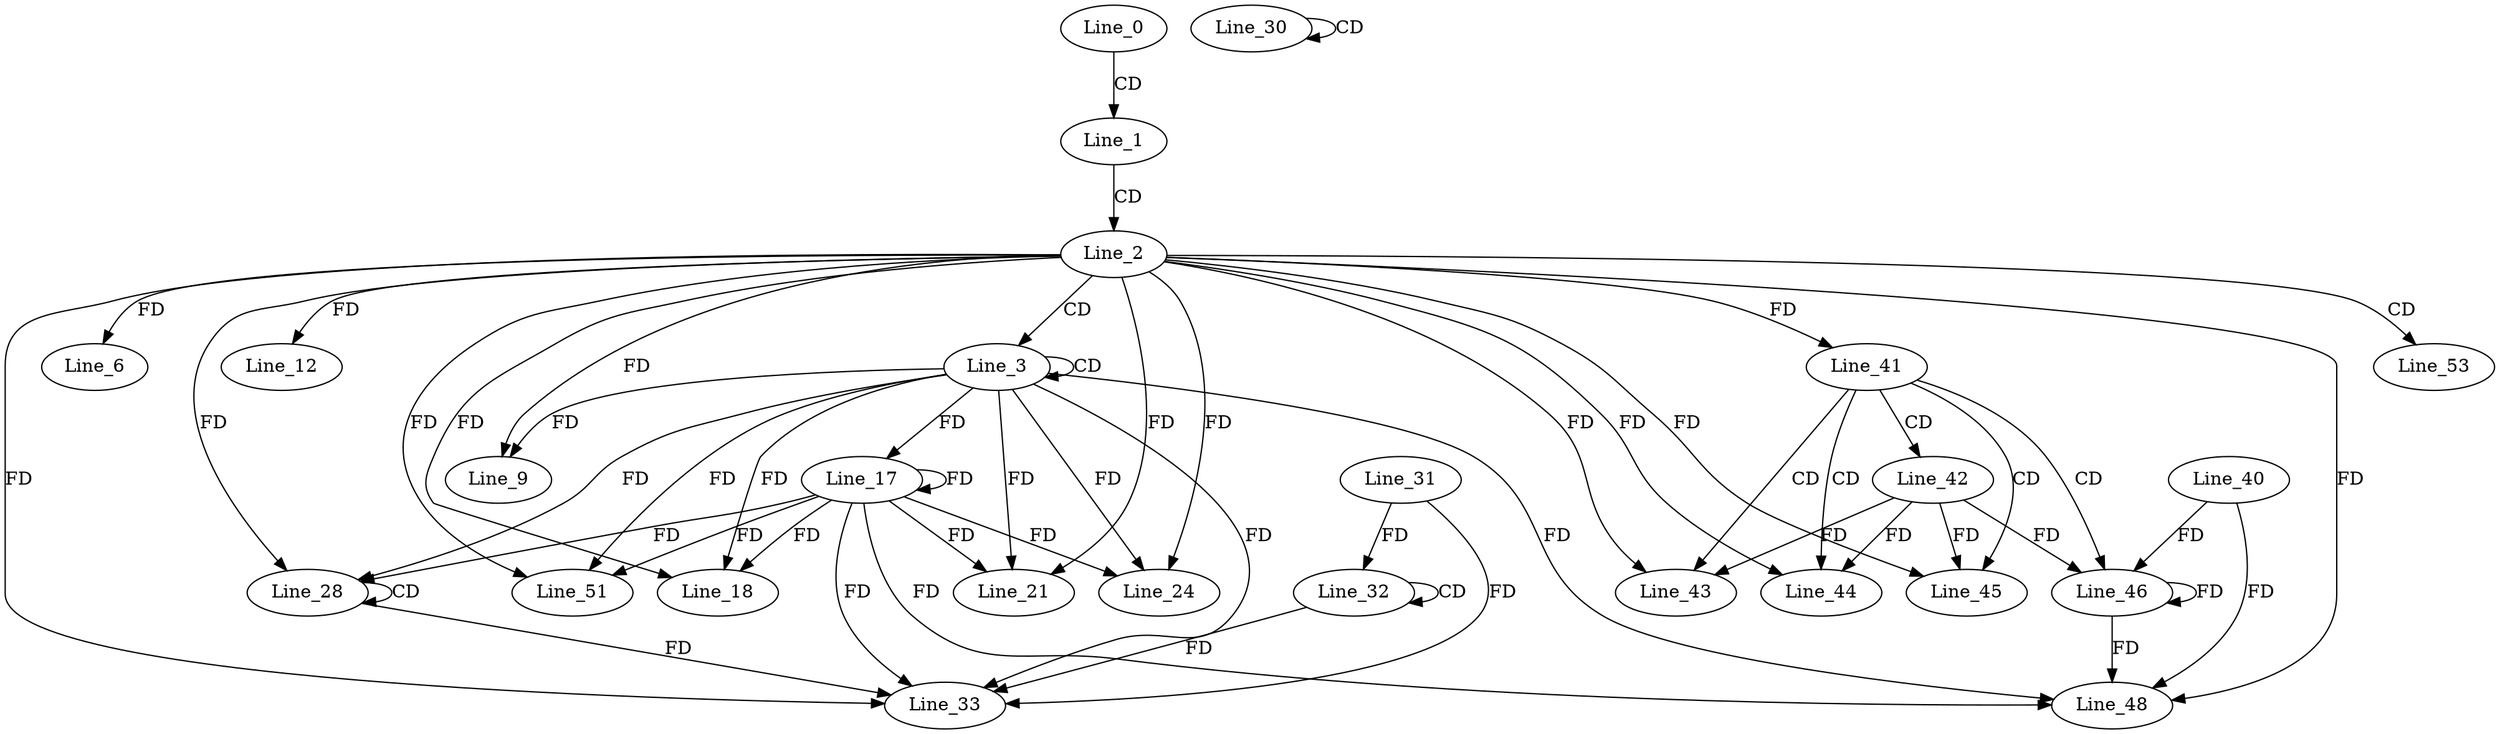 digraph G {
  Line_0;
  Line_1;
  Line_2;
  Line_3;
  Line_3;
  Line_6;
  Line_6;
  Line_9;
  Line_9;
  Line_12;
  Line_12;
  Line_17;
  Line_18;
  Line_18;
  Line_21;
  Line_21;
  Line_24;
  Line_24;
  Line_28;
  Line_28;
  Line_28;
  Line_30;
  Line_30;
  Line_32;
  Line_32;
  Line_31;
  Line_33;
  Line_33;
  Line_33;
  Line_41;
  Line_42;
  Line_43;
  Line_43;
  Line_44;
  Line_45;
  Line_46;
  Line_40;
  Line_48;
  Line_48;
  Line_51;
  Line_51;
  Line_53;
  Line_0 -> Line_1 [ label="CD" ];
  Line_1 -> Line_2 [ label="CD" ];
  Line_2 -> Line_3 [ label="CD" ];
  Line_3 -> Line_3 [ label="CD" ];
  Line_2 -> Line_6 [ label="FD" ];
  Line_2 -> Line_9 [ label="FD" ];
  Line_3 -> Line_9 [ label="FD" ];
  Line_2 -> Line_12 [ label="FD" ];
  Line_3 -> Line_17 [ label="FD" ];
  Line_17 -> Line_17 [ label="FD" ];
  Line_2 -> Line_18 [ label="FD" ];
  Line_3 -> Line_18 [ label="FD" ];
  Line_17 -> Line_18 [ label="FD" ];
  Line_2 -> Line_21 [ label="FD" ];
  Line_3 -> Line_21 [ label="FD" ];
  Line_17 -> Line_21 [ label="FD" ];
  Line_2 -> Line_24 [ label="FD" ];
  Line_3 -> Line_24 [ label="FD" ];
  Line_17 -> Line_24 [ label="FD" ];
  Line_28 -> Line_28 [ label="CD" ];
  Line_2 -> Line_28 [ label="FD" ];
  Line_3 -> Line_28 [ label="FD" ];
  Line_17 -> Line_28 [ label="FD" ];
  Line_30 -> Line_30 [ label="CD" ];
  Line_32 -> Line_32 [ label="CD" ];
  Line_31 -> Line_32 [ label="FD" ];
  Line_32 -> Line_33 [ label="FD" ];
  Line_2 -> Line_33 [ label="FD" ];
  Line_3 -> Line_33 [ label="FD" ];
  Line_17 -> Line_33 [ label="FD" ];
  Line_28 -> Line_33 [ label="FD" ];
  Line_31 -> Line_33 [ label="FD" ];
  Line_2 -> Line_41 [ label="FD" ];
  Line_41 -> Line_42 [ label="CD" ];
  Line_41 -> Line_43 [ label="CD" ];
  Line_2 -> Line_43 [ label="FD" ];
  Line_42 -> Line_43 [ label="FD" ];
  Line_41 -> Line_44 [ label="CD" ];
  Line_2 -> Line_44 [ label="FD" ];
  Line_42 -> Line_44 [ label="FD" ];
  Line_41 -> Line_45 [ label="CD" ];
  Line_2 -> Line_45 [ label="FD" ];
  Line_42 -> Line_45 [ label="FD" ];
  Line_41 -> Line_46 [ label="CD" ];
  Line_40 -> Line_46 [ label="FD" ];
  Line_46 -> Line_46 [ label="FD" ];
  Line_42 -> Line_46 [ label="FD" ];
  Line_2 -> Line_48 [ label="FD" ];
  Line_3 -> Line_48 [ label="FD" ];
  Line_17 -> Line_48 [ label="FD" ];
  Line_40 -> Line_48 [ label="FD" ];
  Line_46 -> Line_48 [ label="FD" ];
  Line_2 -> Line_51 [ label="FD" ];
  Line_3 -> Line_51 [ label="FD" ];
  Line_17 -> Line_51 [ label="FD" ];
  Line_2 -> Line_53 [ label="CD" ];
}
